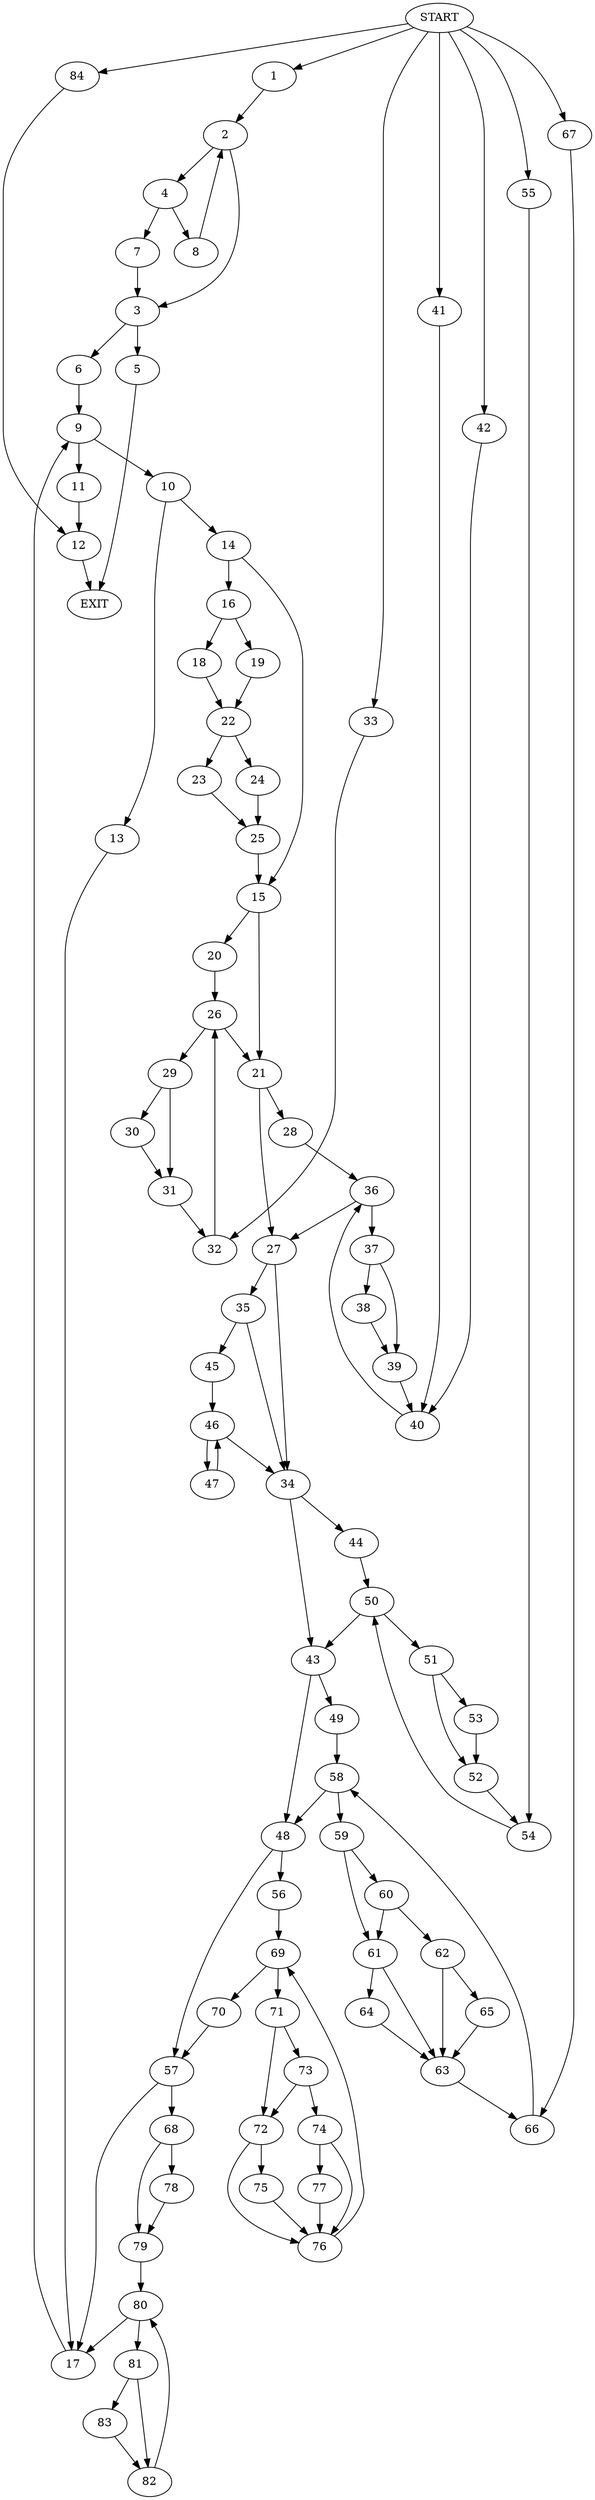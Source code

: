 digraph {
0 [label="START"]
85 [label="EXIT"]
0 -> 1
1 -> 2
2 -> 3
2 -> 4
3 -> 5
3 -> 6
4 -> 7
4 -> 8
8 -> 2
7 -> 3
6 -> 9
5 -> 85
9 -> 10
9 -> 11
11 -> 12
10 -> 13
10 -> 14
14 -> 15
14 -> 16
13 -> 17
17 -> 9
16 -> 18
16 -> 19
15 -> 20
15 -> 21
19 -> 22
18 -> 22
22 -> 23
22 -> 24
23 -> 25
24 -> 25
25 -> 15
20 -> 26
21 -> 27
21 -> 28
26 -> 29
26 -> 21
29 -> 30
29 -> 31
31 -> 32
30 -> 31
32 -> 26
0 -> 33
33 -> 32
27 -> 34
27 -> 35
28 -> 36
36 -> 27
36 -> 37
37 -> 38
37 -> 39
39 -> 40
38 -> 39
40 -> 36
0 -> 41
41 -> 40
0 -> 42
42 -> 40
34 -> 43
34 -> 44
35 -> 34
35 -> 45
45 -> 46
46 -> 47
46 -> 34
47 -> 46
43 -> 48
43 -> 49
44 -> 50
50 -> 43
50 -> 51
51 -> 52
51 -> 53
53 -> 52
52 -> 54
54 -> 50
0 -> 55
55 -> 54
48 -> 56
48 -> 57
49 -> 58
58 -> 48
58 -> 59
59 -> 60
59 -> 61
60 -> 61
60 -> 62
61 -> 63
61 -> 64
62 -> 63
62 -> 65
63 -> 66
65 -> 63
64 -> 63
66 -> 58
0 -> 67
67 -> 66
57 -> 68
57 -> 17
56 -> 69
69 -> 70
69 -> 71
71 -> 72
71 -> 73
70 -> 57
73 -> 74
73 -> 72
72 -> 75
72 -> 76
74 -> 77
74 -> 76
76 -> 69
77 -> 76
75 -> 76
68 -> 78
68 -> 79
78 -> 79
79 -> 80
80 -> 81
80 -> 17
81 -> 82
81 -> 83
82 -> 80
83 -> 82
12 -> 85
0 -> 84
84 -> 12
}

